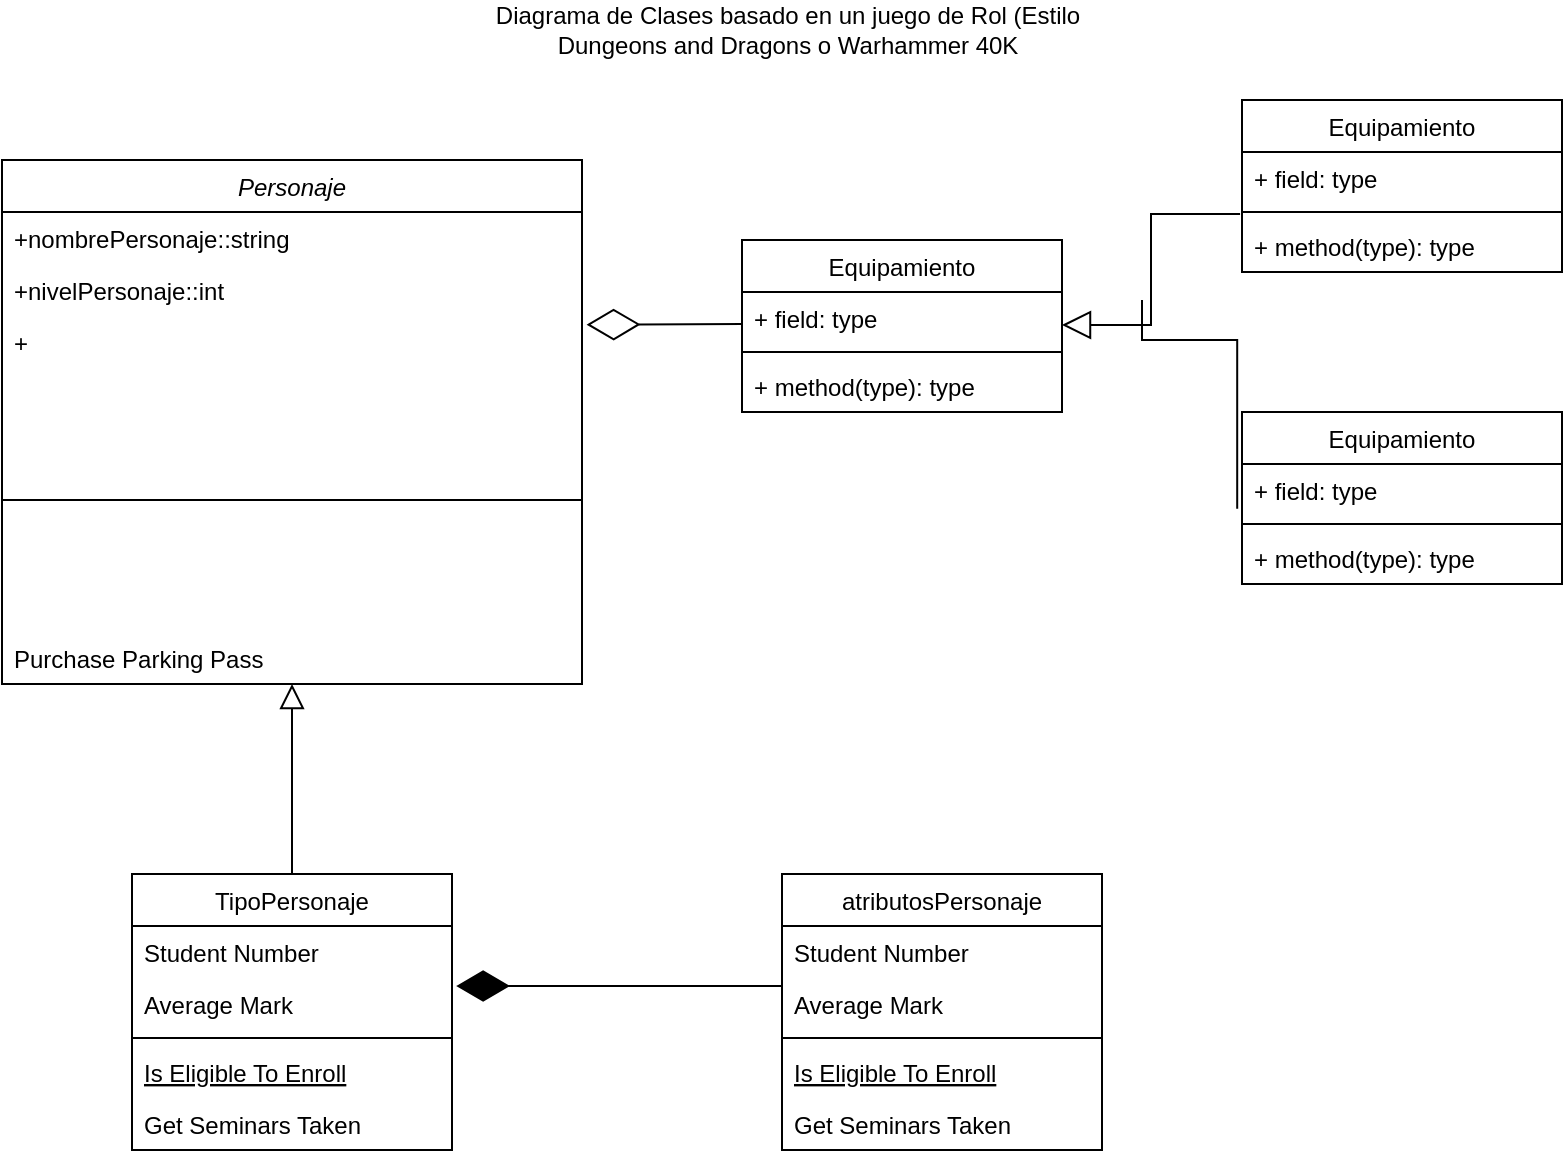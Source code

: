 <mxfile version="18.0.8" type="github">
  <diagram id="C5RBs43oDa-KdzZeNtuy" name="Page-1">
    <mxGraphModel dx="1209" dy="773" grid="1" gridSize="10" guides="1" tooltips="1" connect="1" arrows="1" fold="1" page="1" pageScale="1" pageWidth="827" pageHeight="1169" math="0" shadow="0">
      <root>
        <mxCell id="WIyWlLk6GJQsqaUBKTNV-0" />
        <mxCell id="WIyWlLk6GJQsqaUBKTNV-1" parent="WIyWlLk6GJQsqaUBKTNV-0" />
        <mxCell id="zkfFHV4jXpPFQw0GAbJ--0" value="Personaje" style="swimlane;fontStyle=2;align=center;verticalAlign=top;childLayout=stackLayout;horizontal=1;startSize=26;horizontalStack=0;resizeParent=1;resizeLast=0;collapsible=1;marginBottom=0;rounded=0;shadow=0;strokeWidth=1;" parent="WIyWlLk6GJQsqaUBKTNV-1" vertex="1">
          <mxGeometry x="10" y="90" width="290" height="262" as="geometry">
            <mxRectangle x="230" y="140" width="160" height="26" as="alternateBounds" />
          </mxGeometry>
        </mxCell>
        <mxCell id="zkfFHV4jXpPFQw0GAbJ--1" value="+nombrePersonaje::string" style="text;align=left;verticalAlign=top;spacingLeft=4;spacingRight=4;overflow=hidden;rotatable=0;points=[[0,0.5],[1,0.5]];portConstraint=eastwest;" parent="zkfFHV4jXpPFQw0GAbJ--0" vertex="1">
          <mxGeometry y="26" width="290" height="26" as="geometry" />
        </mxCell>
        <mxCell id="zkfFHV4jXpPFQw0GAbJ--2" value="+nivelPersonaje::int" style="text;align=left;verticalAlign=top;spacingLeft=4;spacingRight=4;overflow=hidden;rotatable=0;points=[[0,0.5],[1,0.5]];portConstraint=eastwest;rounded=0;shadow=0;html=0;" parent="zkfFHV4jXpPFQw0GAbJ--0" vertex="1">
          <mxGeometry y="52" width="290" height="26" as="geometry" />
        </mxCell>
        <mxCell id="YnWbSnqM1NXexRPoTGwb-1" value="+" style="text;align=left;verticalAlign=top;spacingLeft=4;spacingRight=4;overflow=hidden;rotatable=0;points=[[0,0.5],[1,0.5]];portConstraint=eastwest;rounded=0;shadow=0;html=0;" vertex="1" parent="zkfFHV4jXpPFQw0GAbJ--0">
          <mxGeometry y="78" width="290" height="26" as="geometry" />
        </mxCell>
        <mxCell id="zkfFHV4jXpPFQw0GAbJ--4" value="" style="line;html=1;strokeWidth=1;align=left;verticalAlign=middle;spacingTop=-1;spacingLeft=3;spacingRight=3;rotatable=0;labelPosition=right;points=[];portConstraint=eastwest;" parent="zkfFHV4jXpPFQw0GAbJ--0" vertex="1">
          <mxGeometry y="104" width="290" height="132" as="geometry" />
        </mxCell>
        <mxCell id="zkfFHV4jXpPFQw0GAbJ--5" value="Purchase Parking Pass" style="text;align=left;verticalAlign=top;spacingLeft=4;spacingRight=4;overflow=hidden;rotatable=0;points=[[0,0.5],[1,0.5]];portConstraint=eastwest;" parent="zkfFHV4jXpPFQw0GAbJ--0" vertex="1">
          <mxGeometry y="236" width="290" height="26" as="geometry" />
        </mxCell>
        <mxCell id="zkfFHV4jXpPFQw0GAbJ--6" value="TipoPersonaje" style="swimlane;fontStyle=0;align=center;verticalAlign=top;childLayout=stackLayout;horizontal=1;startSize=26;horizontalStack=0;resizeParent=1;resizeLast=0;collapsible=1;marginBottom=0;rounded=0;shadow=0;strokeWidth=1;" parent="WIyWlLk6GJQsqaUBKTNV-1" vertex="1">
          <mxGeometry x="75" y="447" width="160" height="138" as="geometry">
            <mxRectangle x="130" y="380" width="160" height="26" as="alternateBounds" />
          </mxGeometry>
        </mxCell>
        <mxCell id="zkfFHV4jXpPFQw0GAbJ--7" value="Student Number" style="text;align=left;verticalAlign=top;spacingLeft=4;spacingRight=4;overflow=hidden;rotatable=0;points=[[0,0.5],[1,0.5]];portConstraint=eastwest;" parent="zkfFHV4jXpPFQw0GAbJ--6" vertex="1">
          <mxGeometry y="26" width="160" height="26" as="geometry" />
        </mxCell>
        <mxCell id="zkfFHV4jXpPFQw0GAbJ--8" value="Average Mark" style="text;align=left;verticalAlign=top;spacingLeft=4;spacingRight=4;overflow=hidden;rotatable=0;points=[[0,0.5],[1,0.5]];portConstraint=eastwest;rounded=0;shadow=0;html=0;" parent="zkfFHV4jXpPFQw0GAbJ--6" vertex="1">
          <mxGeometry y="52" width="160" height="26" as="geometry" />
        </mxCell>
        <mxCell id="zkfFHV4jXpPFQw0GAbJ--9" value="" style="line;html=1;strokeWidth=1;align=left;verticalAlign=middle;spacingTop=-1;spacingLeft=3;spacingRight=3;rotatable=0;labelPosition=right;points=[];portConstraint=eastwest;" parent="zkfFHV4jXpPFQw0GAbJ--6" vertex="1">
          <mxGeometry y="78" width="160" height="8" as="geometry" />
        </mxCell>
        <mxCell id="zkfFHV4jXpPFQw0GAbJ--10" value="Is Eligible To Enroll" style="text;align=left;verticalAlign=top;spacingLeft=4;spacingRight=4;overflow=hidden;rotatable=0;points=[[0,0.5],[1,0.5]];portConstraint=eastwest;fontStyle=4" parent="zkfFHV4jXpPFQw0GAbJ--6" vertex="1">
          <mxGeometry y="86" width="160" height="26" as="geometry" />
        </mxCell>
        <mxCell id="zkfFHV4jXpPFQw0GAbJ--11" value="Get Seminars Taken" style="text;align=left;verticalAlign=top;spacingLeft=4;spacingRight=4;overflow=hidden;rotatable=0;points=[[0,0.5],[1,0.5]];portConstraint=eastwest;" parent="zkfFHV4jXpPFQw0GAbJ--6" vertex="1">
          <mxGeometry y="112" width="160" height="26" as="geometry" />
        </mxCell>
        <mxCell id="zkfFHV4jXpPFQw0GAbJ--12" value="" style="endArrow=block;endSize=10;endFill=0;shadow=0;strokeWidth=1;rounded=0;edgeStyle=elbowEdgeStyle;elbow=vertical;" parent="WIyWlLk6GJQsqaUBKTNV-1" source="zkfFHV4jXpPFQw0GAbJ--6" target="zkfFHV4jXpPFQw0GAbJ--0" edge="1">
          <mxGeometry width="160" relative="1" as="geometry">
            <mxPoint x="120" y="203" as="sourcePoint" />
            <mxPoint x="120" y="203" as="targetPoint" />
          </mxGeometry>
        </mxCell>
        <mxCell id="YnWbSnqM1NXexRPoTGwb-0" value="Diagrama de Clases basado en un juego de Rol (Estilo Dungeons and Dragons o Warhammer 40K" style="text;html=1;strokeColor=none;fillColor=none;align=center;verticalAlign=middle;whiteSpace=wrap;rounded=0;" vertex="1" parent="WIyWlLk6GJQsqaUBKTNV-1">
          <mxGeometry x="230" y="10" width="346" height="30" as="geometry" />
        </mxCell>
        <mxCell id="YnWbSnqM1NXexRPoTGwb-3" value="" style="endArrow=diamondThin;endFill=0;endSize=24;html=1;rounded=0;entryX=1.008;entryY=0.167;entryDx=0;entryDy=0;entryPerimeter=0;" edge="1" parent="WIyWlLk6GJQsqaUBKTNV-1" target="YnWbSnqM1NXexRPoTGwb-1">
          <mxGeometry width="160" relative="1" as="geometry">
            <mxPoint x="380" y="172" as="sourcePoint" />
            <mxPoint x="520" y="170" as="targetPoint" />
          </mxGeometry>
        </mxCell>
        <mxCell id="YnWbSnqM1NXexRPoTGwb-5" value="Equipamiento" style="swimlane;fontStyle=0;align=center;verticalAlign=top;childLayout=stackLayout;horizontal=1;startSize=26;horizontalStack=0;resizeParent=1;resizeParentMax=0;resizeLast=0;collapsible=1;marginBottom=0;" vertex="1" parent="WIyWlLk6GJQsqaUBKTNV-1">
          <mxGeometry x="380" y="130" width="160" height="86" as="geometry" />
        </mxCell>
        <mxCell id="YnWbSnqM1NXexRPoTGwb-6" value="+ field: type" style="text;strokeColor=none;fillColor=none;align=left;verticalAlign=top;spacingLeft=4;spacingRight=4;overflow=hidden;rotatable=0;points=[[0,0.5],[1,0.5]];portConstraint=eastwest;" vertex="1" parent="YnWbSnqM1NXexRPoTGwb-5">
          <mxGeometry y="26" width="160" height="26" as="geometry" />
        </mxCell>
        <mxCell id="YnWbSnqM1NXexRPoTGwb-7" value="" style="line;strokeWidth=1;fillColor=none;align=left;verticalAlign=middle;spacingTop=-1;spacingLeft=3;spacingRight=3;rotatable=0;labelPosition=right;points=[];portConstraint=eastwest;" vertex="1" parent="YnWbSnqM1NXexRPoTGwb-5">
          <mxGeometry y="52" width="160" height="8" as="geometry" />
        </mxCell>
        <mxCell id="YnWbSnqM1NXexRPoTGwb-8" value="+ method(type): type" style="text;strokeColor=none;fillColor=none;align=left;verticalAlign=top;spacingLeft=4;spacingRight=4;overflow=hidden;rotatable=0;points=[[0,0.5],[1,0.5]];portConstraint=eastwest;" vertex="1" parent="YnWbSnqM1NXexRPoTGwb-5">
          <mxGeometry y="60" width="160" height="26" as="geometry" />
        </mxCell>
        <mxCell id="YnWbSnqM1NXexRPoTGwb-11" value="" style="endArrow=diamondThin;endFill=1;endSize=24;html=1;rounded=0;entryX=1.013;entryY=0.154;entryDx=0;entryDy=0;entryPerimeter=0;" edge="1" parent="WIyWlLk6GJQsqaUBKTNV-1" target="zkfFHV4jXpPFQw0GAbJ--8">
          <mxGeometry width="160" relative="1" as="geometry">
            <mxPoint x="400" y="503" as="sourcePoint" />
            <mxPoint x="440" y="500" as="targetPoint" />
          </mxGeometry>
        </mxCell>
        <mxCell id="YnWbSnqM1NXexRPoTGwb-12" value="atributosPersonaje" style="swimlane;fontStyle=0;align=center;verticalAlign=top;childLayout=stackLayout;horizontal=1;startSize=26;horizontalStack=0;resizeParent=1;resizeLast=0;collapsible=1;marginBottom=0;rounded=0;shadow=0;strokeWidth=1;" vertex="1" parent="WIyWlLk6GJQsqaUBKTNV-1">
          <mxGeometry x="400" y="447" width="160" height="138" as="geometry">
            <mxRectangle x="130" y="380" width="160" height="26" as="alternateBounds" />
          </mxGeometry>
        </mxCell>
        <mxCell id="YnWbSnqM1NXexRPoTGwb-13" value="Student Number" style="text;align=left;verticalAlign=top;spacingLeft=4;spacingRight=4;overflow=hidden;rotatable=0;points=[[0,0.5],[1,0.5]];portConstraint=eastwest;" vertex="1" parent="YnWbSnqM1NXexRPoTGwb-12">
          <mxGeometry y="26" width="160" height="26" as="geometry" />
        </mxCell>
        <mxCell id="YnWbSnqM1NXexRPoTGwb-14" value="Average Mark" style="text;align=left;verticalAlign=top;spacingLeft=4;spacingRight=4;overflow=hidden;rotatable=0;points=[[0,0.5],[1,0.5]];portConstraint=eastwest;rounded=0;shadow=0;html=0;" vertex="1" parent="YnWbSnqM1NXexRPoTGwb-12">
          <mxGeometry y="52" width="160" height="26" as="geometry" />
        </mxCell>
        <mxCell id="YnWbSnqM1NXexRPoTGwb-15" value="" style="line;html=1;strokeWidth=1;align=left;verticalAlign=middle;spacingTop=-1;spacingLeft=3;spacingRight=3;rotatable=0;labelPosition=right;points=[];portConstraint=eastwest;" vertex="1" parent="YnWbSnqM1NXexRPoTGwb-12">
          <mxGeometry y="78" width="160" height="8" as="geometry" />
        </mxCell>
        <mxCell id="YnWbSnqM1NXexRPoTGwb-16" value="Is Eligible To Enroll" style="text;align=left;verticalAlign=top;spacingLeft=4;spacingRight=4;overflow=hidden;rotatable=0;points=[[0,0.5],[1,0.5]];portConstraint=eastwest;fontStyle=4" vertex="1" parent="YnWbSnqM1NXexRPoTGwb-12">
          <mxGeometry y="86" width="160" height="26" as="geometry" />
        </mxCell>
        <mxCell id="YnWbSnqM1NXexRPoTGwb-17" value="Get Seminars Taken" style="text;align=left;verticalAlign=top;spacingLeft=4;spacingRight=4;overflow=hidden;rotatable=0;points=[[0,0.5],[1,0.5]];portConstraint=eastwest;" vertex="1" parent="YnWbSnqM1NXexRPoTGwb-12">
          <mxGeometry y="112" width="160" height="26" as="geometry" />
        </mxCell>
        <mxCell id="YnWbSnqM1NXexRPoTGwb-19" value="" style="endArrow=block;endFill=0;shadow=0;strokeWidth=1;rounded=0;edgeStyle=elbowEdgeStyle;strokeColor=default;exitX=-0.006;exitY=-0.115;exitDx=0;exitDy=0;exitPerimeter=0;endSize=12;" edge="1" parent="WIyWlLk6GJQsqaUBKTNV-1" source="YnWbSnqM1NXexRPoTGwb-23">
          <mxGeometry width="160" relative="1" as="geometry">
            <mxPoint x="620" y="173" as="sourcePoint" />
            <mxPoint x="540" y="172.5" as="targetPoint" />
            <Array as="points" />
          </mxGeometry>
        </mxCell>
        <mxCell id="YnWbSnqM1NXexRPoTGwb-20" value="Equipamiento" style="swimlane;fontStyle=0;align=center;verticalAlign=top;childLayout=stackLayout;horizontal=1;startSize=26;horizontalStack=0;resizeParent=1;resizeParentMax=0;resizeLast=0;collapsible=1;marginBottom=0;" vertex="1" parent="WIyWlLk6GJQsqaUBKTNV-1">
          <mxGeometry x="630" y="60" width="160" height="86" as="geometry" />
        </mxCell>
        <mxCell id="YnWbSnqM1NXexRPoTGwb-21" value="+ field: type" style="text;strokeColor=none;fillColor=none;align=left;verticalAlign=top;spacingLeft=4;spacingRight=4;overflow=hidden;rotatable=0;points=[[0,0.5],[1,0.5]];portConstraint=eastwest;" vertex="1" parent="YnWbSnqM1NXexRPoTGwb-20">
          <mxGeometry y="26" width="160" height="26" as="geometry" />
        </mxCell>
        <mxCell id="YnWbSnqM1NXexRPoTGwb-22" value="" style="line;strokeWidth=1;fillColor=none;align=left;verticalAlign=middle;spacingTop=-1;spacingLeft=3;spacingRight=3;rotatable=0;labelPosition=right;points=[];portConstraint=eastwest;" vertex="1" parent="YnWbSnqM1NXexRPoTGwb-20">
          <mxGeometry y="52" width="160" height="8" as="geometry" />
        </mxCell>
        <mxCell id="YnWbSnqM1NXexRPoTGwb-23" value="+ method(type): type" style="text;strokeColor=none;fillColor=none;align=left;verticalAlign=top;spacingLeft=4;spacingRight=4;overflow=hidden;rotatable=0;points=[[0,0.5],[1,0.5]];portConstraint=eastwest;" vertex="1" parent="YnWbSnqM1NXexRPoTGwb-20">
          <mxGeometry y="60" width="160" height="26" as="geometry" />
        </mxCell>
        <mxCell id="YnWbSnqM1NXexRPoTGwb-24" value="Equipamiento" style="swimlane;fontStyle=0;align=center;verticalAlign=top;childLayout=stackLayout;horizontal=1;startSize=26;horizontalStack=0;resizeParent=1;resizeParentMax=0;resizeLast=0;collapsible=1;marginBottom=0;" vertex="1" parent="WIyWlLk6GJQsqaUBKTNV-1">
          <mxGeometry x="630" y="216" width="160" height="86" as="geometry" />
        </mxCell>
        <mxCell id="YnWbSnqM1NXexRPoTGwb-25" value="+ field: type" style="text;strokeColor=none;fillColor=none;align=left;verticalAlign=top;spacingLeft=4;spacingRight=4;overflow=hidden;rotatable=0;points=[[0,0.5],[1,0.5]];portConstraint=eastwest;" vertex="1" parent="YnWbSnqM1NXexRPoTGwb-24">
          <mxGeometry y="26" width="160" height="26" as="geometry" />
        </mxCell>
        <mxCell id="YnWbSnqM1NXexRPoTGwb-26" value="" style="line;strokeWidth=1;fillColor=none;align=left;verticalAlign=middle;spacingTop=-1;spacingLeft=3;spacingRight=3;rotatable=0;labelPosition=right;points=[];portConstraint=eastwest;" vertex="1" parent="YnWbSnqM1NXexRPoTGwb-24">
          <mxGeometry y="52" width="160" height="8" as="geometry" />
        </mxCell>
        <mxCell id="YnWbSnqM1NXexRPoTGwb-27" value="+ method(type): type" style="text;strokeColor=none;fillColor=none;align=left;verticalAlign=top;spacingLeft=4;spacingRight=4;overflow=hidden;rotatable=0;points=[[0,0.5],[1,0.5]];portConstraint=eastwest;" vertex="1" parent="YnWbSnqM1NXexRPoTGwb-24">
          <mxGeometry y="60" width="160" height="26" as="geometry" />
        </mxCell>
        <mxCell id="YnWbSnqM1NXexRPoTGwb-29" value="" style="endArrow=none;endFill=0;shadow=0;strokeWidth=1;rounded=0;edgeStyle=elbowEdgeStyle;strokeColor=default;exitX=-0.015;exitY=0.859;exitDx=0;exitDy=0;exitPerimeter=0;elbow=vertical;jumpSize=0;jumpStyle=line;" edge="1" parent="WIyWlLk6GJQsqaUBKTNV-1" source="YnWbSnqM1NXexRPoTGwb-25">
          <mxGeometry width="160" relative="1" as="geometry">
            <mxPoint x="630" y="120.0" as="sourcePoint" />
            <mxPoint x="580" y="160" as="targetPoint" />
            <Array as="points">
              <mxPoint x="550" y="180" />
              <mxPoint x="580" y="190" />
              <mxPoint x="620" y="210" />
              <mxPoint x="600" y="190" />
              <mxPoint x="620" y="210" />
              <mxPoint x="628" y="180" />
            </Array>
          </mxGeometry>
        </mxCell>
      </root>
    </mxGraphModel>
  </diagram>
</mxfile>

